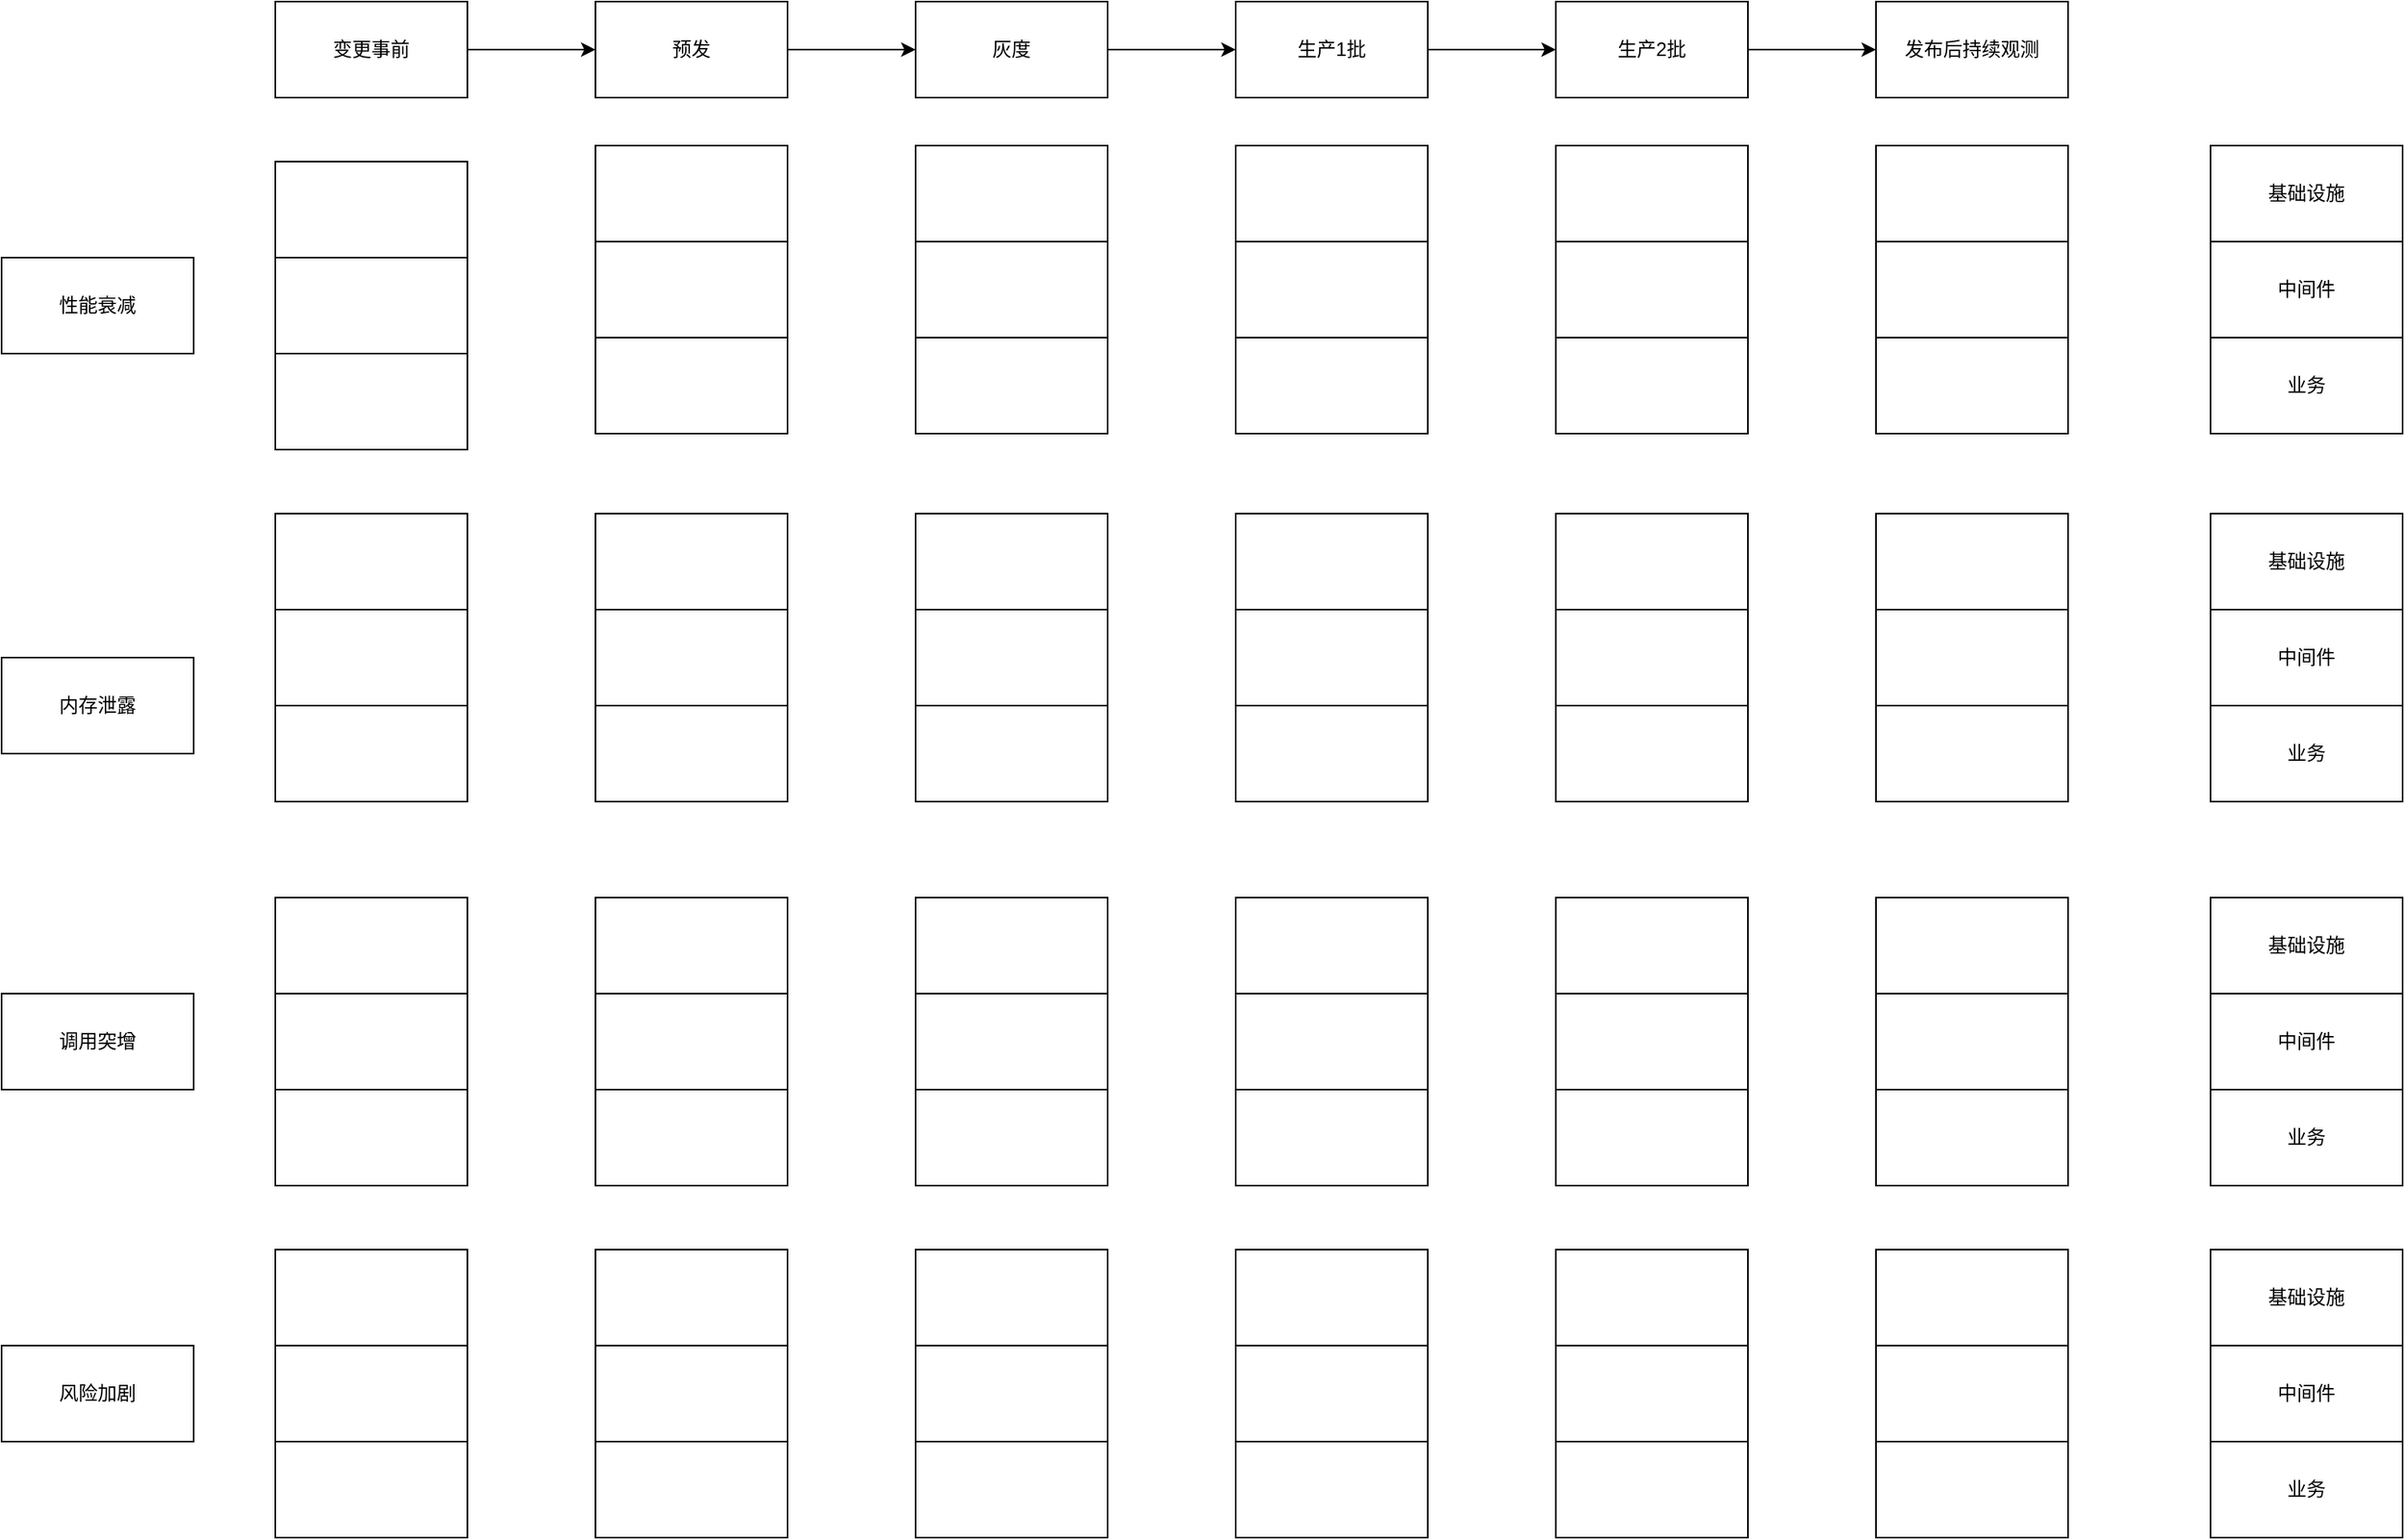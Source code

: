 <mxfile version="14.5.3" type="github">
  <diagram id="lp1AR9iOaz-wlK07QsSg" name="Page-1">
    <mxGraphModel dx="2066" dy="1128" grid="1" gridSize="10" guides="1" tooltips="1" connect="1" arrows="1" fold="1" page="1" pageScale="1" pageWidth="827" pageHeight="1169" math="0" shadow="0">
      <root>
        <mxCell id="0" />
        <mxCell id="1" parent="0" />
        <mxCell id="M5_x7ye9t2gUgOhySbrS-3" value="" style="edgeStyle=orthogonalEdgeStyle;rounded=0;orthogonalLoop=1;jettySize=auto;html=1;" edge="1" parent="1" source="M5_x7ye9t2gUgOhySbrS-1" target="M5_x7ye9t2gUgOhySbrS-2">
          <mxGeometry relative="1" as="geometry" />
        </mxCell>
        <mxCell id="M5_x7ye9t2gUgOhySbrS-1" value="变更事前" style="rounded=0;whiteSpace=wrap;html=1;" vertex="1" parent="1">
          <mxGeometry x="261" y="30" width="120" height="60" as="geometry" />
        </mxCell>
        <mxCell id="M5_x7ye9t2gUgOhySbrS-5" value="" style="edgeStyle=orthogonalEdgeStyle;rounded=0;orthogonalLoop=1;jettySize=auto;html=1;" edge="1" parent="1" source="M5_x7ye9t2gUgOhySbrS-2" target="M5_x7ye9t2gUgOhySbrS-4">
          <mxGeometry relative="1" as="geometry" />
        </mxCell>
        <mxCell id="M5_x7ye9t2gUgOhySbrS-2" value="预发" style="rounded=0;whiteSpace=wrap;html=1;" vertex="1" parent="1">
          <mxGeometry x="461" y="30" width="120" height="60" as="geometry" />
        </mxCell>
        <mxCell id="M5_x7ye9t2gUgOhySbrS-7" value="" style="edgeStyle=orthogonalEdgeStyle;rounded=0;orthogonalLoop=1;jettySize=auto;html=1;" edge="1" parent="1" source="M5_x7ye9t2gUgOhySbrS-4" target="M5_x7ye9t2gUgOhySbrS-6">
          <mxGeometry relative="1" as="geometry" />
        </mxCell>
        <mxCell id="M5_x7ye9t2gUgOhySbrS-4" value="灰度" style="rounded=0;whiteSpace=wrap;html=1;" vertex="1" parent="1">
          <mxGeometry x="661" y="30" width="120" height="60" as="geometry" />
        </mxCell>
        <mxCell id="M5_x7ye9t2gUgOhySbrS-9" value="" style="edgeStyle=orthogonalEdgeStyle;rounded=0;orthogonalLoop=1;jettySize=auto;html=1;" edge="1" parent="1" source="M5_x7ye9t2gUgOhySbrS-6" target="M5_x7ye9t2gUgOhySbrS-8">
          <mxGeometry relative="1" as="geometry" />
        </mxCell>
        <mxCell id="M5_x7ye9t2gUgOhySbrS-6" value="生产1批" style="rounded=0;whiteSpace=wrap;html=1;" vertex="1" parent="1">
          <mxGeometry x="861" y="30" width="120" height="60" as="geometry" />
        </mxCell>
        <mxCell id="M5_x7ye9t2gUgOhySbrS-11" value="" style="edgeStyle=orthogonalEdgeStyle;rounded=0;orthogonalLoop=1;jettySize=auto;html=1;" edge="1" parent="1" source="M5_x7ye9t2gUgOhySbrS-8" target="M5_x7ye9t2gUgOhySbrS-10">
          <mxGeometry relative="1" as="geometry" />
        </mxCell>
        <mxCell id="M5_x7ye9t2gUgOhySbrS-8" value="生产2批" style="rounded=0;whiteSpace=wrap;html=1;" vertex="1" parent="1">
          <mxGeometry x="1061" y="30" width="120" height="60" as="geometry" />
        </mxCell>
        <mxCell id="M5_x7ye9t2gUgOhySbrS-10" value="发布后持续观测" style="rounded=0;whiteSpace=wrap;html=1;" vertex="1" parent="1">
          <mxGeometry x="1261" y="30" width="120" height="60" as="geometry" />
        </mxCell>
        <mxCell id="M5_x7ye9t2gUgOhySbrS-12" value="性能衰减" style="rounded=0;whiteSpace=wrap;html=1;" vertex="1" parent="1">
          <mxGeometry x="90" y="190" width="120" height="60" as="geometry" />
        </mxCell>
        <mxCell id="M5_x7ye9t2gUgOhySbrS-13" value="内存泄露" style="rounded=0;whiteSpace=wrap;html=1;" vertex="1" parent="1">
          <mxGeometry x="90" y="440" width="120" height="60" as="geometry" />
        </mxCell>
        <mxCell id="M5_x7ye9t2gUgOhySbrS-14" value="调用突增" style="rounded=0;whiteSpace=wrap;html=1;" vertex="1" parent="1">
          <mxGeometry x="90" y="650" width="120" height="60" as="geometry" />
        </mxCell>
        <mxCell id="M5_x7ye9t2gUgOhySbrS-15" value="" style="rounded=0;whiteSpace=wrap;html=1;" vertex="1" parent="1">
          <mxGeometry x="261" y="130" width="120" height="60" as="geometry" />
        </mxCell>
        <mxCell id="M5_x7ye9t2gUgOhySbrS-16" value="基础设施" style="rounded=0;whiteSpace=wrap;html=1;" vertex="1" parent="1">
          <mxGeometry x="1470" y="120" width="120" height="60" as="geometry" />
        </mxCell>
        <mxCell id="M5_x7ye9t2gUgOhySbrS-17" value="" style="rounded=0;whiteSpace=wrap;html=1;" vertex="1" parent="1">
          <mxGeometry x="261" y="190" width="120" height="60" as="geometry" />
        </mxCell>
        <mxCell id="M5_x7ye9t2gUgOhySbrS-18" value="中间件" style="rounded=0;whiteSpace=wrap;html=1;" vertex="1" parent="1">
          <mxGeometry x="1470" y="180" width="120" height="60" as="geometry" />
        </mxCell>
        <mxCell id="M5_x7ye9t2gUgOhySbrS-19" value="" style="rounded=0;whiteSpace=wrap;html=1;" vertex="1" parent="1">
          <mxGeometry x="261" y="250" width="120" height="60" as="geometry" />
        </mxCell>
        <mxCell id="M5_x7ye9t2gUgOhySbrS-20" value="业务" style="rounded=0;whiteSpace=wrap;html=1;" vertex="1" parent="1">
          <mxGeometry x="1470" y="240" width="120" height="60" as="geometry" />
        </mxCell>
        <mxCell id="M5_x7ye9t2gUgOhySbrS-40" value="风险加剧" style="rounded=0;whiteSpace=wrap;html=1;" vertex="1" parent="1">
          <mxGeometry x="90" y="870" width="120" height="60" as="geometry" />
        </mxCell>
        <mxCell id="M5_x7ye9t2gUgOhySbrS-47" value="" style="rounded=0;whiteSpace=wrap;html=1;" vertex="1" parent="1">
          <mxGeometry x="461" y="120" width="120" height="60" as="geometry" />
        </mxCell>
        <mxCell id="M5_x7ye9t2gUgOhySbrS-48" value="" style="rounded=0;whiteSpace=wrap;html=1;" vertex="1" parent="1">
          <mxGeometry x="461" y="180" width="120" height="60" as="geometry" />
        </mxCell>
        <mxCell id="M5_x7ye9t2gUgOhySbrS-49" value="" style="rounded=0;whiteSpace=wrap;html=1;" vertex="1" parent="1">
          <mxGeometry x="461" y="240" width="120" height="60" as="geometry" />
        </mxCell>
        <mxCell id="M5_x7ye9t2gUgOhySbrS-50" value="" style="rounded=0;whiteSpace=wrap;html=1;" vertex="1" parent="1">
          <mxGeometry x="661" y="120" width="120" height="60" as="geometry" />
        </mxCell>
        <mxCell id="M5_x7ye9t2gUgOhySbrS-51" value="" style="rounded=0;whiteSpace=wrap;html=1;" vertex="1" parent="1">
          <mxGeometry x="661" y="180" width="120" height="60" as="geometry" />
        </mxCell>
        <mxCell id="M5_x7ye9t2gUgOhySbrS-52" value="" style="rounded=0;whiteSpace=wrap;html=1;" vertex="1" parent="1">
          <mxGeometry x="661" y="240" width="120" height="60" as="geometry" />
        </mxCell>
        <mxCell id="M5_x7ye9t2gUgOhySbrS-53" value="" style="rounded=0;whiteSpace=wrap;html=1;" vertex="1" parent="1">
          <mxGeometry x="861" y="120" width="120" height="60" as="geometry" />
        </mxCell>
        <mxCell id="M5_x7ye9t2gUgOhySbrS-54" value="" style="rounded=0;whiteSpace=wrap;html=1;" vertex="1" parent="1">
          <mxGeometry x="861" y="180" width="120" height="60" as="geometry" />
        </mxCell>
        <mxCell id="M5_x7ye9t2gUgOhySbrS-55" value="" style="rounded=0;whiteSpace=wrap;html=1;" vertex="1" parent="1">
          <mxGeometry x="861" y="240" width="120" height="60" as="geometry" />
        </mxCell>
        <mxCell id="M5_x7ye9t2gUgOhySbrS-56" value="" style="rounded=0;whiteSpace=wrap;html=1;" vertex="1" parent="1">
          <mxGeometry x="1061" y="120" width="120" height="60" as="geometry" />
        </mxCell>
        <mxCell id="M5_x7ye9t2gUgOhySbrS-57" value="" style="rounded=0;whiteSpace=wrap;html=1;" vertex="1" parent="1">
          <mxGeometry x="1061" y="180" width="120" height="60" as="geometry" />
        </mxCell>
        <mxCell id="M5_x7ye9t2gUgOhySbrS-58" value="" style="rounded=0;whiteSpace=wrap;html=1;" vertex="1" parent="1">
          <mxGeometry x="1061" y="240" width="120" height="60" as="geometry" />
        </mxCell>
        <mxCell id="M5_x7ye9t2gUgOhySbrS-59" value="" style="rounded=0;whiteSpace=wrap;html=1;" vertex="1" parent="1">
          <mxGeometry x="1261" y="120" width="120" height="60" as="geometry" />
        </mxCell>
        <mxCell id="M5_x7ye9t2gUgOhySbrS-60" value="" style="rounded=0;whiteSpace=wrap;html=1;" vertex="1" parent="1">
          <mxGeometry x="1261" y="180" width="120" height="60" as="geometry" />
        </mxCell>
        <mxCell id="M5_x7ye9t2gUgOhySbrS-61" value="" style="rounded=0;whiteSpace=wrap;html=1;" vertex="1" parent="1">
          <mxGeometry x="1261" y="240" width="120" height="60" as="geometry" />
        </mxCell>
        <mxCell id="M5_x7ye9t2gUgOhySbrS-62" value="" style="rounded=0;whiteSpace=wrap;html=1;" vertex="1" parent="1">
          <mxGeometry x="261" y="350" width="120" height="60" as="geometry" />
        </mxCell>
        <mxCell id="M5_x7ye9t2gUgOhySbrS-63" value="" style="rounded=0;whiteSpace=wrap;html=1;" vertex="1" parent="1">
          <mxGeometry x="261" y="410" width="120" height="60" as="geometry" />
        </mxCell>
        <mxCell id="M5_x7ye9t2gUgOhySbrS-64" value="" style="rounded=0;whiteSpace=wrap;html=1;" vertex="1" parent="1">
          <mxGeometry x="261" y="470" width="120" height="60" as="geometry" />
        </mxCell>
        <mxCell id="M5_x7ye9t2gUgOhySbrS-65" value="" style="rounded=0;whiteSpace=wrap;html=1;" vertex="1" parent="1">
          <mxGeometry x="461" y="350" width="120" height="60" as="geometry" />
        </mxCell>
        <mxCell id="M5_x7ye9t2gUgOhySbrS-66" value="" style="rounded=0;whiteSpace=wrap;html=1;" vertex="1" parent="1">
          <mxGeometry x="461" y="410" width="120" height="60" as="geometry" />
        </mxCell>
        <mxCell id="M5_x7ye9t2gUgOhySbrS-67" value="" style="rounded=0;whiteSpace=wrap;html=1;" vertex="1" parent="1">
          <mxGeometry x="461" y="470" width="120" height="60" as="geometry" />
        </mxCell>
        <mxCell id="M5_x7ye9t2gUgOhySbrS-68" value="" style="rounded=0;whiteSpace=wrap;html=1;" vertex="1" parent="1">
          <mxGeometry x="661" y="350" width="120" height="60" as="geometry" />
        </mxCell>
        <mxCell id="M5_x7ye9t2gUgOhySbrS-69" value="" style="rounded=0;whiteSpace=wrap;html=1;" vertex="1" parent="1">
          <mxGeometry x="661" y="410" width="120" height="60" as="geometry" />
        </mxCell>
        <mxCell id="M5_x7ye9t2gUgOhySbrS-70" value="" style="rounded=0;whiteSpace=wrap;html=1;" vertex="1" parent="1">
          <mxGeometry x="661" y="470" width="120" height="60" as="geometry" />
        </mxCell>
        <mxCell id="M5_x7ye9t2gUgOhySbrS-71" value="" style="rounded=0;whiteSpace=wrap;html=1;" vertex="1" parent="1">
          <mxGeometry x="861" y="350" width="120" height="60" as="geometry" />
        </mxCell>
        <mxCell id="M5_x7ye9t2gUgOhySbrS-72" value="" style="rounded=0;whiteSpace=wrap;html=1;" vertex="1" parent="1">
          <mxGeometry x="861" y="410" width="120" height="60" as="geometry" />
        </mxCell>
        <mxCell id="M5_x7ye9t2gUgOhySbrS-73" value="" style="rounded=0;whiteSpace=wrap;html=1;" vertex="1" parent="1">
          <mxGeometry x="861" y="470" width="120" height="60" as="geometry" />
        </mxCell>
        <mxCell id="M5_x7ye9t2gUgOhySbrS-74" value="" style="rounded=0;whiteSpace=wrap;html=1;" vertex="1" parent="1">
          <mxGeometry x="1061" y="350" width="120" height="60" as="geometry" />
        </mxCell>
        <mxCell id="M5_x7ye9t2gUgOhySbrS-75" value="" style="rounded=0;whiteSpace=wrap;html=1;" vertex="1" parent="1">
          <mxGeometry x="1061" y="410" width="120" height="60" as="geometry" />
        </mxCell>
        <mxCell id="M5_x7ye9t2gUgOhySbrS-76" value="" style="rounded=0;whiteSpace=wrap;html=1;" vertex="1" parent="1">
          <mxGeometry x="1061" y="470" width="120" height="60" as="geometry" />
        </mxCell>
        <mxCell id="M5_x7ye9t2gUgOhySbrS-77" value="" style="rounded=0;whiteSpace=wrap;html=1;" vertex="1" parent="1">
          <mxGeometry x="1261" y="350" width="120" height="60" as="geometry" />
        </mxCell>
        <mxCell id="M5_x7ye9t2gUgOhySbrS-78" value="" style="rounded=0;whiteSpace=wrap;html=1;" vertex="1" parent="1">
          <mxGeometry x="1261" y="410" width="120" height="60" as="geometry" />
        </mxCell>
        <mxCell id="M5_x7ye9t2gUgOhySbrS-79" value="" style="rounded=0;whiteSpace=wrap;html=1;" vertex="1" parent="1">
          <mxGeometry x="1261" y="470" width="120" height="60" as="geometry" />
        </mxCell>
        <mxCell id="M5_x7ye9t2gUgOhySbrS-80" value="" style="rounded=0;whiteSpace=wrap;html=1;" vertex="1" parent="1">
          <mxGeometry x="261" y="590" width="120" height="60" as="geometry" />
        </mxCell>
        <mxCell id="M5_x7ye9t2gUgOhySbrS-81" value="" style="rounded=0;whiteSpace=wrap;html=1;" vertex="1" parent="1">
          <mxGeometry x="261" y="650" width="120" height="60" as="geometry" />
        </mxCell>
        <mxCell id="M5_x7ye9t2gUgOhySbrS-82" value="" style="rounded=0;whiteSpace=wrap;html=1;" vertex="1" parent="1">
          <mxGeometry x="261" y="710" width="120" height="60" as="geometry" />
        </mxCell>
        <mxCell id="M5_x7ye9t2gUgOhySbrS-83" value="" style="rounded=0;whiteSpace=wrap;html=1;" vertex="1" parent="1">
          <mxGeometry x="461" y="590" width="120" height="60" as="geometry" />
        </mxCell>
        <mxCell id="M5_x7ye9t2gUgOhySbrS-84" value="" style="rounded=0;whiteSpace=wrap;html=1;" vertex="1" parent="1">
          <mxGeometry x="461" y="650" width="120" height="60" as="geometry" />
        </mxCell>
        <mxCell id="M5_x7ye9t2gUgOhySbrS-85" value="" style="rounded=0;whiteSpace=wrap;html=1;" vertex="1" parent="1">
          <mxGeometry x="461" y="710" width="120" height="60" as="geometry" />
        </mxCell>
        <mxCell id="M5_x7ye9t2gUgOhySbrS-86" value="" style="rounded=0;whiteSpace=wrap;html=1;" vertex="1" parent="1">
          <mxGeometry x="661" y="590" width="120" height="60" as="geometry" />
        </mxCell>
        <mxCell id="M5_x7ye9t2gUgOhySbrS-87" value="" style="rounded=0;whiteSpace=wrap;html=1;" vertex="1" parent="1">
          <mxGeometry x="661" y="650" width="120" height="60" as="geometry" />
        </mxCell>
        <mxCell id="M5_x7ye9t2gUgOhySbrS-88" value="" style="rounded=0;whiteSpace=wrap;html=1;" vertex="1" parent="1">
          <mxGeometry x="661" y="710" width="120" height="60" as="geometry" />
        </mxCell>
        <mxCell id="M5_x7ye9t2gUgOhySbrS-89" value="" style="rounded=0;whiteSpace=wrap;html=1;" vertex="1" parent="1">
          <mxGeometry x="861" y="590" width="120" height="60" as="geometry" />
        </mxCell>
        <mxCell id="M5_x7ye9t2gUgOhySbrS-90" value="" style="rounded=0;whiteSpace=wrap;html=1;" vertex="1" parent="1">
          <mxGeometry x="861" y="650" width="120" height="60" as="geometry" />
        </mxCell>
        <mxCell id="M5_x7ye9t2gUgOhySbrS-91" value="" style="rounded=0;whiteSpace=wrap;html=1;" vertex="1" parent="1">
          <mxGeometry x="861" y="710" width="120" height="60" as="geometry" />
        </mxCell>
        <mxCell id="M5_x7ye9t2gUgOhySbrS-92" value="" style="rounded=0;whiteSpace=wrap;html=1;" vertex="1" parent="1">
          <mxGeometry x="1061" y="590" width="120" height="60" as="geometry" />
        </mxCell>
        <mxCell id="M5_x7ye9t2gUgOhySbrS-93" value="" style="rounded=0;whiteSpace=wrap;html=1;" vertex="1" parent="1">
          <mxGeometry x="1061" y="650" width="120" height="60" as="geometry" />
        </mxCell>
        <mxCell id="M5_x7ye9t2gUgOhySbrS-94" value="" style="rounded=0;whiteSpace=wrap;html=1;" vertex="1" parent="1">
          <mxGeometry x="1061" y="710" width="120" height="60" as="geometry" />
        </mxCell>
        <mxCell id="M5_x7ye9t2gUgOhySbrS-95" value="" style="rounded=0;whiteSpace=wrap;html=1;" vertex="1" parent="1">
          <mxGeometry x="1261" y="590" width="120" height="60" as="geometry" />
        </mxCell>
        <mxCell id="M5_x7ye9t2gUgOhySbrS-96" value="" style="rounded=0;whiteSpace=wrap;html=1;" vertex="1" parent="1">
          <mxGeometry x="1261" y="650" width="120" height="60" as="geometry" />
        </mxCell>
        <mxCell id="M5_x7ye9t2gUgOhySbrS-97" value="" style="rounded=0;whiteSpace=wrap;html=1;" vertex="1" parent="1">
          <mxGeometry x="1261" y="710" width="120" height="60" as="geometry" />
        </mxCell>
        <mxCell id="M5_x7ye9t2gUgOhySbrS-98" value="" style="rounded=0;whiteSpace=wrap;html=1;" vertex="1" parent="1">
          <mxGeometry x="261" y="810" width="120" height="60" as="geometry" />
        </mxCell>
        <mxCell id="M5_x7ye9t2gUgOhySbrS-99" value="" style="rounded=0;whiteSpace=wrap;html=1;" vertex="1" parent="1">
          <mxGeometry x="261" y="870" width="120" height="60" as="geometry" />
        </mxCell>
        <mxCell id="M5_x7ye9t2gUgOhySbrS-100" value="" style="rounded=0;whiteSpace=wrap;html=1;" vertex="1" parent="1">
          <mxGeometry x="261" y="930" width="120" height="60" as="geometry" />
        </mxCell>
        <mxCell id="M5_x7ye9t2gUgOhySbrS-101" value="" style="rounded=0;whiteSpace=wrap;html=1;" vertex="1" parent="1">
          <mxGeometry x="461" y="810" width="120" height="60" as="geometry" />
        </mxCell>
        <mxCell id="M5_x7ye9t2gUgOhySbrS-102" value="" style="rounded=0;whiteSpace=wrap;html=1;" vertex="1" parent="1">
          <mxGeometry x="461" y="870" width="120" height="60" as="geometry" />
        </mxCell>
        <mxCell id="M5_x7ye9t2gUgOhySbrS-103" value="" style="rounded=0;whiteSpace=wrap;html=1;" vertex="1" parent="1">
          <mxGeometry x="461" y="930" width="120" height="60" as="geometry" />
        </mxCell>
        <mxCell id="M5_x7ye9t2gUgOhySbrS-104" value="" style="rounded=0;whiteSpace=wrap;html=1;" vertex="1" parent="1">
          <mxGeometry x="661" y="810" width="120" height="60" as="geometry" />
        </mxCell>
        <mxCell id="M5_x7ye9t2gUgOhySbrS-105" value="" style="rounded=0;whiteSpace=wrap;html=1;" vertex="1" parent="1">
          <mxGeometry x="661" y="870" width="120" height="60" as="geometry" />
        </mxCell>
        <mxCell id="M5_x7ye9t2gUgOhySbrS-106" value="" style="rounded=0;whiteSpace=wrap;html=1;" vertex="1" parent="1">
          <mxGeometry x="661" y="930" width="120" height="60" as="geometry" />
        </mxCell>
        <mxCell id="M5_x7ye9t2gUgOhySbrS-107" value="" style="rounded=0;whiteSpace=wrap;html=1;" vertex="1" parent="1">
          <mxGeometry x="861" y="810" width="120" height="60" as="geometry" />
        </mxCell>
        <mxCell id="M5_x7ye9t2gUgOhySbrS-108" value="" style="rounded=0;whiteSpace=wrap;html=1;" vertex="1" parent="1">
          <mxGeometry x="861" y="870" width="120" height="60" as="geometry" />
        </mxCell>
        <mxCell id="M5_x7ye9t2gUgOhySbrS-109" value="" style="rounded=0;whiteSpace=wrap;html=1;" vertex="1" parent="1">
          <mxGeometry x="861" y="930" width="120" height="60" as="geometry" />
        </mxCell>
        <mxCell id="M5_x7ye9t2gUgOhySbrS-110" value="" style="rounded=0;whiteSpace=wrap;html=1;" vertex="1" parent="1">
          <mxGeometry x="1061" y="810" width="120" height="60" as="geometry" />
        </mxCell>
        <mxCell id="M5_x7ye9t2gUgOhySbrS-111" value="" style="rounded=0;whiteSpace=wrap;html=1;" vertex="1" parent="1">
          <mxGeometry x="1061" y="870" width="120" height="60" as="geometry" />
        </mxCell>
        <mxCell id="M5_x7ye9t2gUgOhySbrS-112" value="" style="rounded=0;whiteSpace=wrap;html=1;" vertex="1" parent="1">
          <mxGeometry x="1061" y="930" width="120" height="60" as="geometry" />
        </mxCell>
        <mxCell id="M5_x7ye9t2gUgOhySbrS-113" value="" style="rounded=0;whiteSpace=wrap;html=1;" vertex="1" parent="1">
          <mxGeometry x="1261" y="810" width="120" height="60" as="geometry" />
        </mxCell>
        <mxCell id="M5_x7ye9t2gUgOhySbrS-114" value="" style="rounded=0;whiteSpace=wrap;html=1;" vertex="1" parent="1">
          <mxGeometry x="1261" y="870" width="120" height="60" as="geometry" />
        </mxCell>
        <mxCell id="M5_x7ye9t2gUgOhySbrS-115" value="" style="rounded=0;whiteSpace=wrap;html=1;" vertex="1" parent="1">
          <mxGeometry x="1261" y="930" width="120" height="60" as="geometry" />
        </mxCell>
        <mxCell id="M5_x7ye9t2gUgOhySbrS-117" value="基础设施" style="rounded=0;whiteSpace=wrap;html=1;" vertex="1" parent="1">
          <mxGeometry x="1470" y="350" width="120" height="60" as="geometry" />
        </mxCell>
        <mxCell id="M5_x7ye9t2gUgOhySbrS-118" value="中间件" style="rounded=0;whiteSpace=wrap;html=1;" vertex="1" parent="1">
          <mxGeometry x="1470" y="410" width="120" height="60" as="geometry" />
        </mxCell>
        <mxCell id="M5_x7ye9t2gUgOhySbrS-119" value="业务" style="rounded=0;whiteSpace=wrap;html=1;" vertex="1" parent="1">
          <mxGeometry x="1470" y="470" width="120" height="60" as="geometry" />
        </mxCell>
        <mxCell id="M5_x7ye9t2gUgOhySbrS-120" value="基础设施" style="rounded=0;whiteSpace=wrap;html=1;" vertex="1" parent="1">
          <mxGeometry x="1470" y="590" width="120" height="60" as="geometry" />
        </mxCell>
        <mxCell id="M5_x7ye9t2gUgOhySbrS-121" value="中间件" style="rounded=0;whiteSpace=wrap;html=1;" vertex="1" parent="1">
          <mxGeometry x="1470" y="650" width="120" height="60" as="geometry" />
        </mxCell>
        <mxCell id="M5_x7ye9t2gUgOhySbrS-122" value="业务" style="rounded=0;whiteSpace=wrap;html=1;" vertex="1" parent="1">
          <mxGeometry x="1470" y="710" width="120" height="60" as="geometry" />
        </mxCell>
        <mxCell id="M5_x7ye9t2gUgOhySbrS-123" value="基础设施" style="rounded=0;whiteSpace=wrap;html=1;" vertex="1" parent="1">
          <mxGeometry x="1470" y="810" width="120" height="60" as="geometry" />
        </mxCell>
        <mxCell id="M5_x7ye9t2gUgOhySbrS-124" value="中间件" style="rounded=0;whiteSpace=wrap;html=1;" vertex="1" parent="1">
          <mxGeometry x="1470" y="870" width="120" height="60" as="geometry" />
        </mxCell>
        <mxCell id="M5_x7ye9t2gUgOhySbrS-125" value="业务" style="rounded=0;whiteSpace=wrap;html=1;" vertex="1" parent="1">
          <mxGeometry x="1470" y="930" width="120" height="60" as="geometry" />
        </mxCell>
      </root>
    </mxGraphModel>
  </diagram>
</mxfile>
